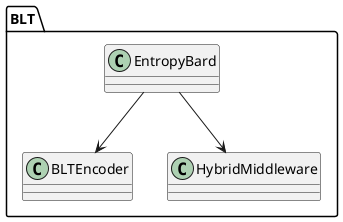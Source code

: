 @startuml
package BLT {
  class EntropyBard
  class BLTEncoder
  class HybridMiddleware
}
EntropyBard --> BLTEncoder
EntropyBard --> HybridMiddleware
@enduml
